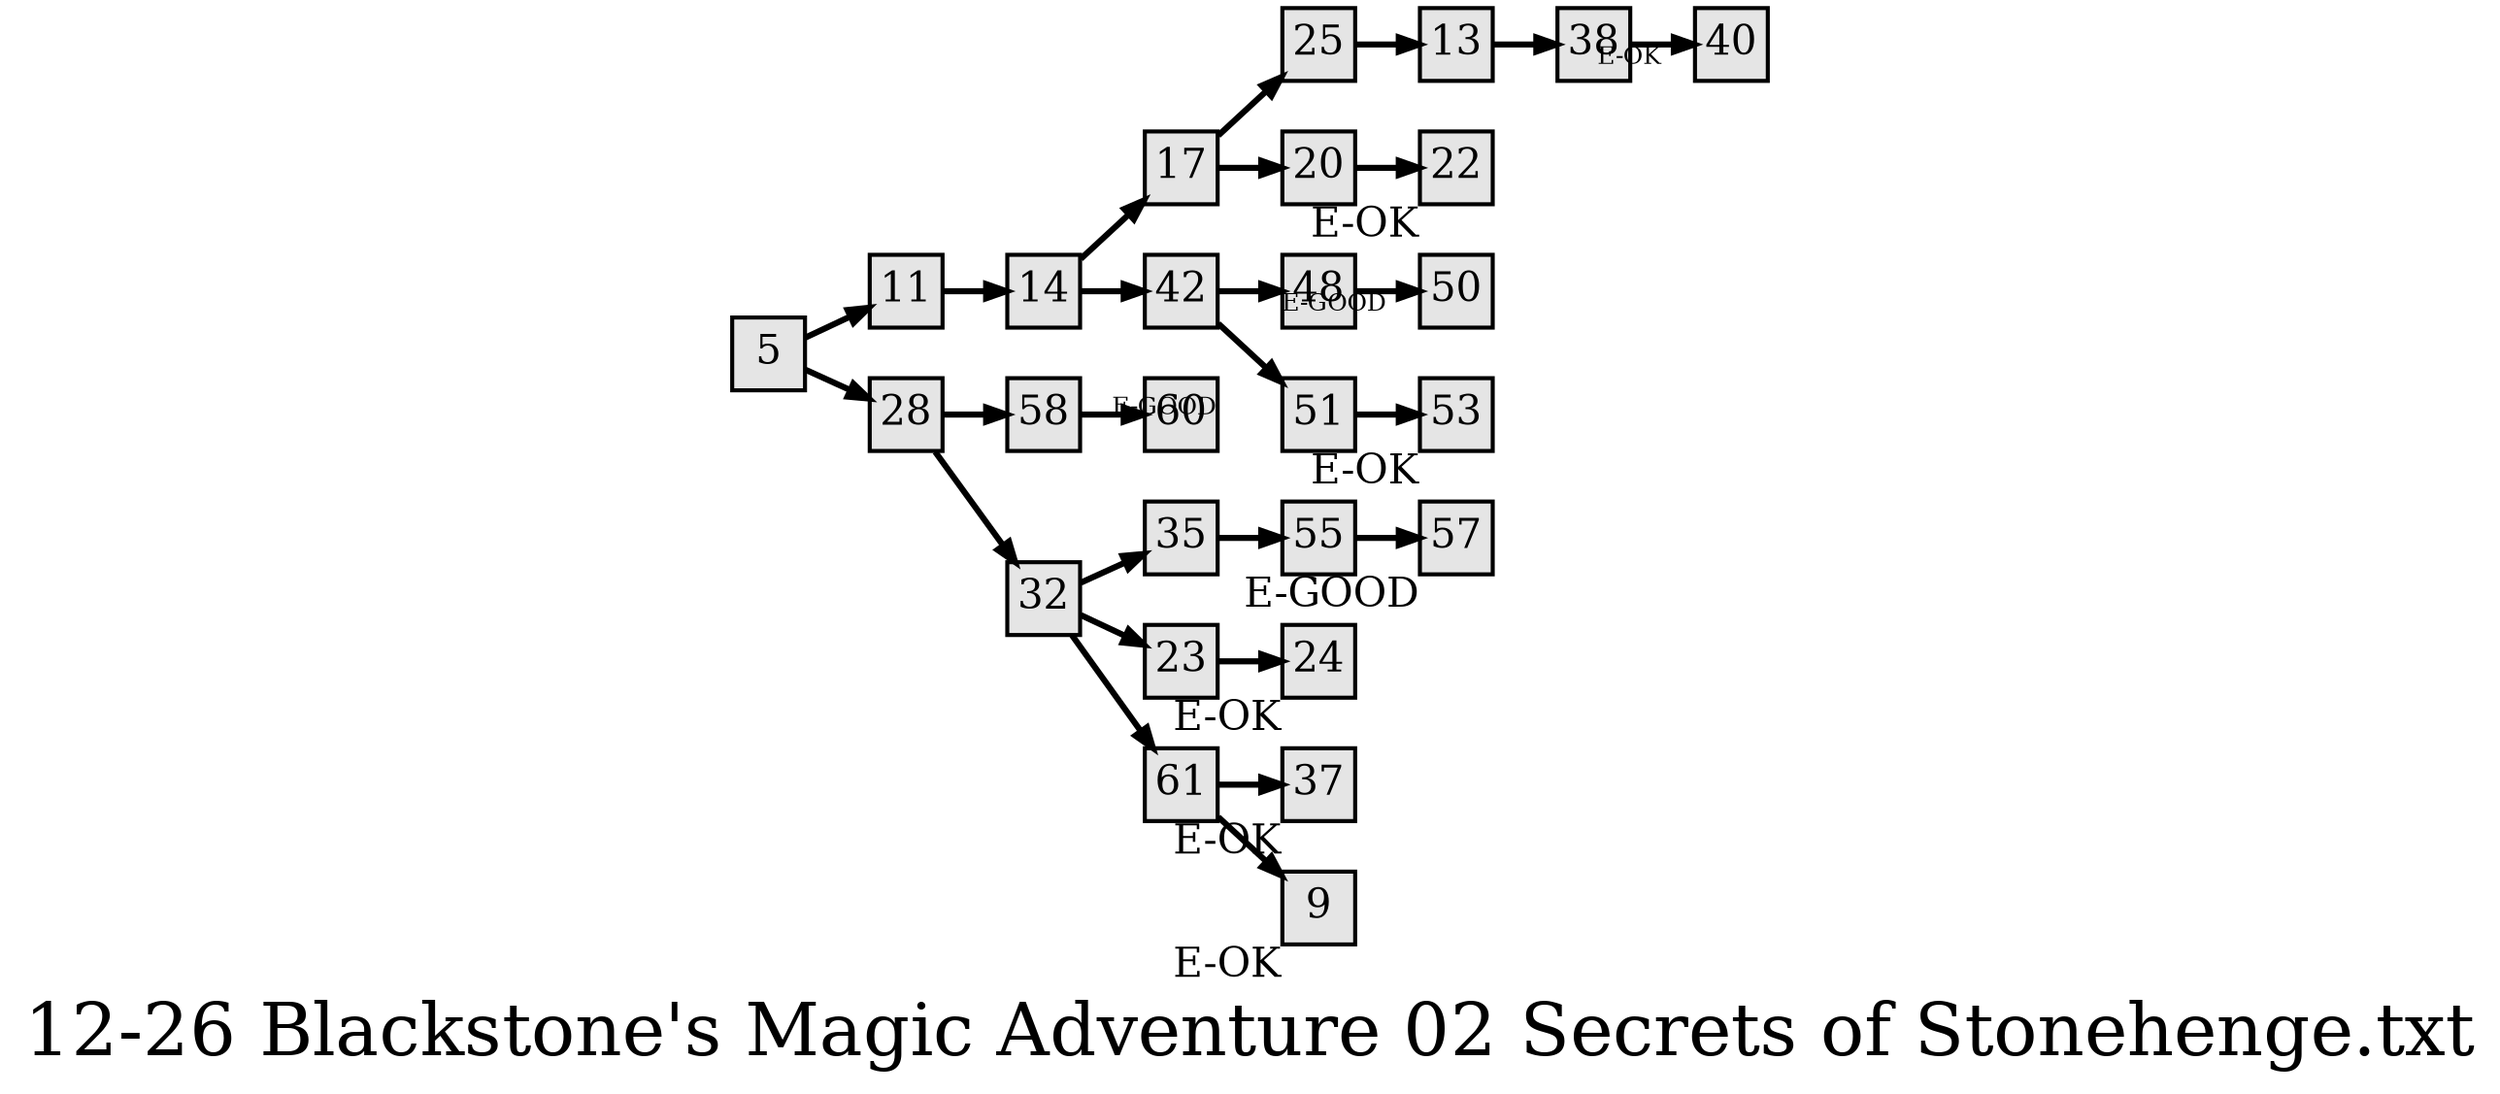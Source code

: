 digraph g{
  graph [ label="12-26 Blackstone's Magic Adventure 02 Secrets of Stonehenge.txt" rankdir=LR, ordering=out, fontsize=36, nodesep="0.35", ranksep="0.45"];
  node  [shape=rect, penwidth=2, fontsize=20, style=filled, fillcolor=grey90, margin="0,0", labelfloat=true, regular=true, fixedsize=true];
  edge  [labelfloat=true, penwidth=3, fontsize=12];

  5 -> 11;
  5 -> 28;
  9	[ xlabel="E-OK" ];
  11 -> 14;
  13 -> 38;
  14 -> 17;
  14 -> 42;
  17 -> 25;
  17 -> 20;
  20 -> 22;
  22	[ xlabel="E-OK" ];
  23 -> 24;
  24	[ xlabel="E-OK" ];
  25 -> 13;
  28 -> 58;
  28 -> 32;
  32 -> 35;
  32 -> 23;
  32 -> 61;
  35 -> 55;
  37	[ xlabel="E-OK" ];
  38 -> 40	[ xlabel="E-OK" ];
  42 -> 48;
  42 -> 51;
  48 -> 50	[ xlabel="E-GOOD" ];
  51 -> 53;
  53	[ xlabel="E-OK" ];
  55 -> 57;
  57	[ xlabel="E-GOOD" ];
  58 -> 60	[ xlabel="E-GOOD" ];
  61 -> 37;
  61 -> 9;
}

